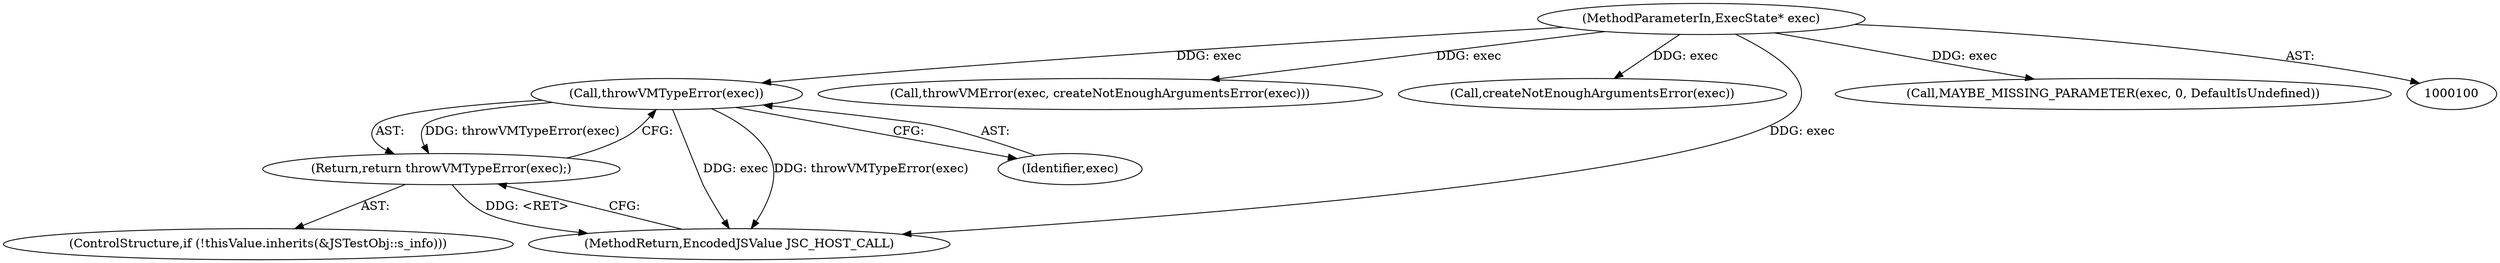 digraph "0_Chrome_b944f670bb7a8a919daac497a4ea0536c954c201_25@pointer" {
"1000113" [label="(Call,throwVMTypeError(exec))"];
"1000101" [label="(MethodParameterIn,ExecState* exec)"];
"1000112" [label="(Return,return throwVMTypeError(exec);)"];
"1000132" [label="(Call,throwVMError(exec, createNotEnoughArgumentsError(exec)))"];
"1000107" [label="(ControlStructure,if (!thisValue.inherits(&JSTestObj::s_info)))"];
"1000112" [label="(Return,return throwVMTypeError(exec);)"];
"1000134" [label="(Call,createNotEnoughArgumentsError(exec))"];
"1000113" [label="(Call,throwVMTypeError(exec))"];
"1000152" [label="(MethodReturn,EncodedJSValue JSC_HOST_CALL)"];
"1000139" [label="(Call,MAYBE_MISSING_PARAMETER(exec, 0, DefaultIsUndefined))"];
"1000101" [label="(MethodParameterIn,ExecState* exec)"];
"1000114" [label="(Identifier,exec)"];
"1000113" -> "1000112"  [label="AST: "];
"1000113" -> "1000114"  [label="CFG: "];
"1000114" -> "1000113"  [label="AST: "];
"1000112" -> "1000113"  [label="CFG: "];
"1000113" -> "1000152"  [label="DDG: exec"];
"1000113" -> "1000152"  [label="DDG: throwVMTypeError(exec)"];
"1000113" -> "1000112"  [label="DDG: throwVMTypeError(exec)"];
"1000101" -> "1000113"  [label="DDG: exec"];
"1000101" -> "1000100"  [label="AST: "];
"1000101" -> "1000152"  [label="DDG: exec"];
"1000101" -> "1000132"  [label="DDG: exec"];
"1000101" -> "1000134"  [label="DDG: exec"];
"1000101" -> "1000139"  [label="DDG: exec"];
"1000112" -> "1000107"  [label="AST: "];
"1000152" -> "1000112"  [label="CFG: "];
"1000112" -> "1000152"  [label="DDG: <RET>"];
}
